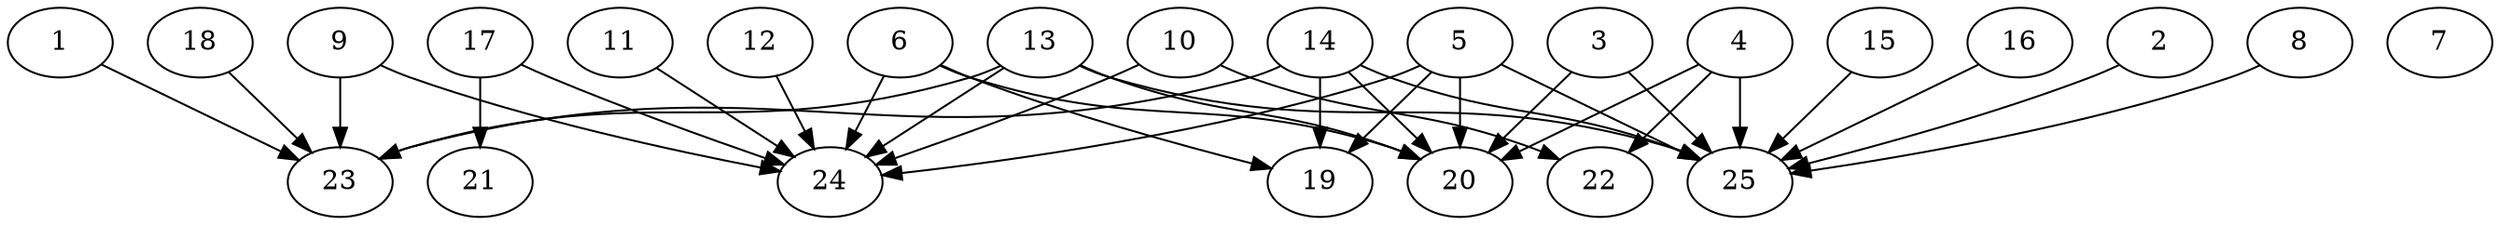 // DAG automatically generated by daggen at Thu Oct  3 14:00:39 2019
// ./daggen --dot -n 25 --ccr 0.4 --fat 0.9 --regular 0.9 --density 0.5 --mindata 5242880 --maxdata 52428800 
digraph G {
  1 [size="98636800", alpha="0.16", expect_size="39454720"] 
  1 -> 23 [size ="39454720"]
  2 [size="63185920", alpha="0.18", expect_size="25274368"] 
  2 -> 25 [size ="25274368"]
  3 [size="17635840", alpha="0.13", expect_size="7054336"] 
  3 -> 20 [size ="7054336"]
  3 -> 25 [size ="7054336"]
  4 [size="117020160", alpha="0.09", expect_size="46808064"] 
  4 -> 20 [size ="46808064"]
  4 -> 22 [size ="46808064"]
  4 -> 25 [size ="46808064"]
  5 [size="77365760", alpha="0.16", expect_size="30946304"] 
  5 -> 19 [size ="30946304"]
  5 -> 20 [size ="30946304"]
  5 -> 24 [size ="30946304"]
  5 -> 25 [size ="30946304"]
  6 [size="69742080", alpha="0.13", expect_size="27896832"] 
  6 -> 19 [size ="27896832"]
  6 -> 20 [size ="27896832"]
  6 -> 24 [size ="27896832"]
  7 [size="20682240", alpha="0.10", expect_size="8272896"] 
  8 [size="84782080", alpha="0.14", expect_size="33912832"] 
  8 -> 25 [size ="33912832"]
  9 [size="64778240", alpha="0.09", expect_size="25911296"] 
  9 -> 23 [size ="25911296"]
  9 -> 24 [size ="25911296"]
  10 [size="115489280", alpha="0.20", expect_size="46195712"] 
  10 -> 22 [size ="46195712"]
  10 -> 24 [size ="46195712"]
  11 [size="103882240", alpha="0.04", expect_size="41552896"] 
  11 -> 24 [size ="41552896"]
  12 [size="81256960", alpha="0.12", expect_size="32502784"] 
  12 -> 24 [size ="32502784"]
  13 [size="69783040", alpha="0.14", expect_size="27913216"] 
  13 -> 20 [size ="27913216"]
  13 -> 23 [size ="27913216"]
  13 -> 24 [size ="27913216"]
  13 -> 25 [size ="27913216"]
  14 [size="27668480", alpha="0.19", expect_size="11067392"] 
  14 -> 19 [size ="11067392"]
  14 -> 20 [size ="11067392"]
  14 -> 23 [size ="11067392"]
  14 -> 25 [size ="11067392"]
  15 [size="79457280", alpha="0.08", expect_size="31782912"] 
  15 -> 25 [size ="31782912"]
  16 [size="58721280", alpha="0.15", expect_size="23488512"] 
  16 -> 25 [size ="23488512"]
  17 [size="15966720", alpha="0.14", expect_size="6386688"] 
  17 -> 21 [size ="6386688"]
  17 -> 24 [size ="6386688"]
  18 [size="73802240", alpha="0.13", expect_size="29520896"] 
  18 -> 23 [size ="29520896"]
  19 [size="40176640", alpha="0.03", expect_size="16070656"] 
  20 [size="95582720", alpha="0.08", expect_size="38233088"] 
  21 [size="93765120", alpha="0.08", expect_size="37506048"] 
  22 [size="117061120", alpha="0.16", expect_size="46824448"] 
  23 [size="67189760", alpha="0.05", expect_size="26875904"] 
  24 [size="33290240", alpha="0.12", expect_size="13316096"] 
  25 [size="26327040", alpha="0.09", expect_size="10530816"] 
}

